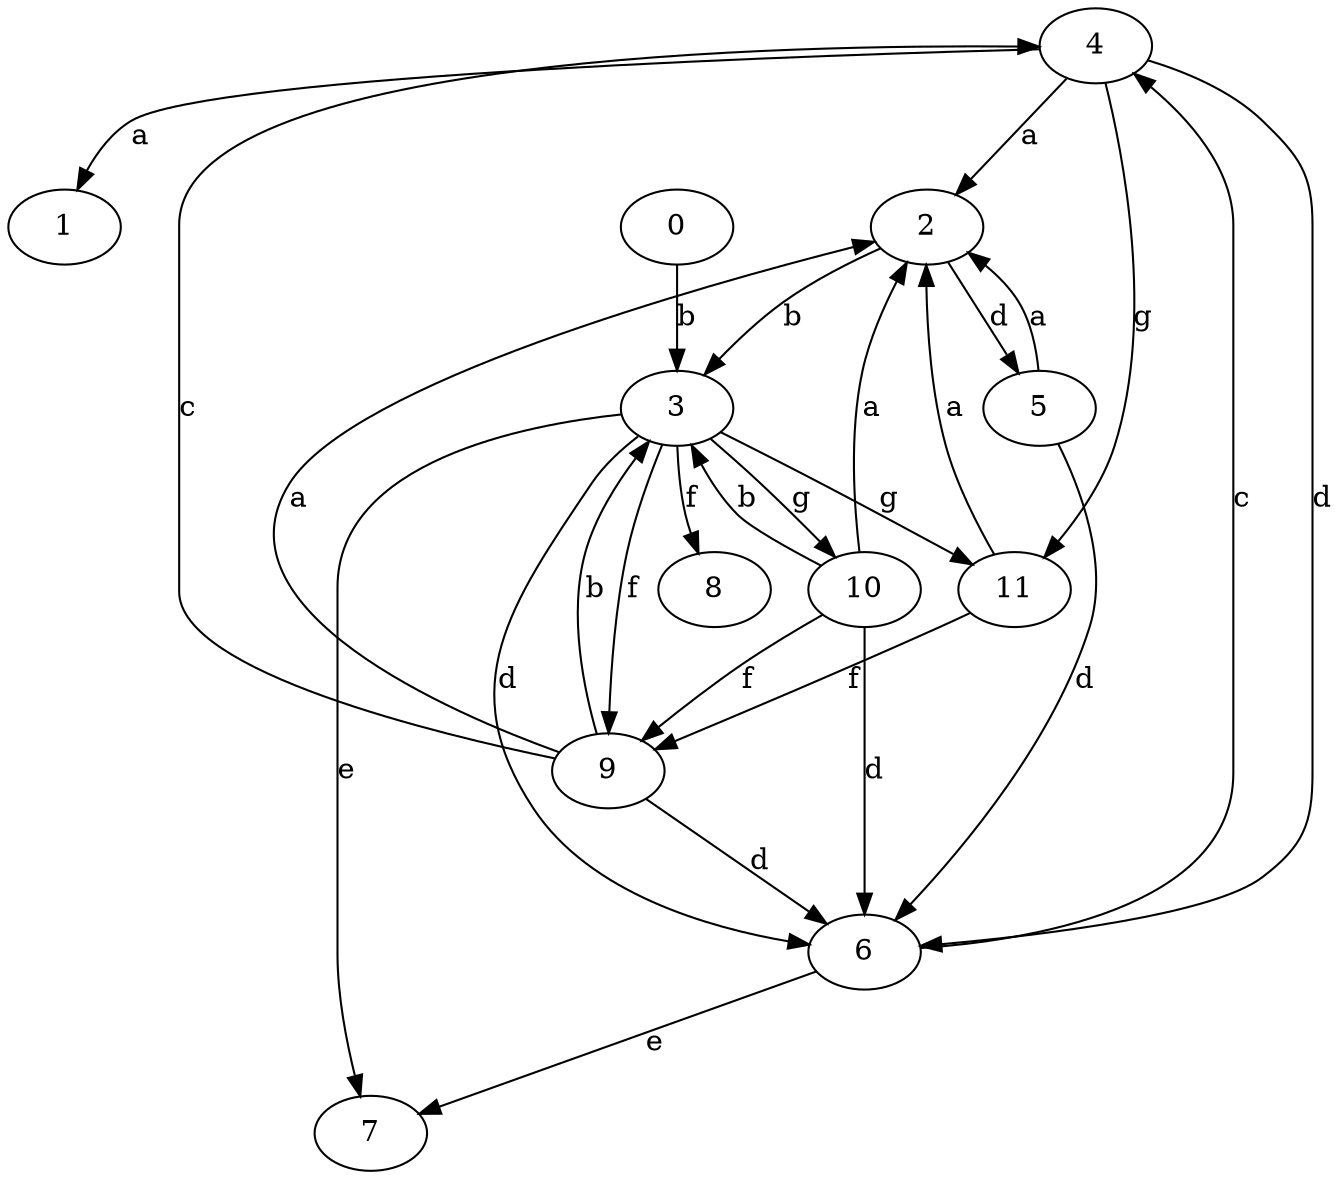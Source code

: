 strict digraph  {
1;
2;
3;
4;
5;
6;
0;
7;
8;
9;
10;
11;
2 -> 3  [label=b];
2 -> 5  [label=d];
3 -> 6  [label=d];
3 -> 7  [label=e];
3 -> 8  [label=f];
3 -> 9  [label=f];
3 -> 10  [label=g];
3 -> 11  [label=g];
4 -> 1  [label=a];
4 -> 2  [label=a];
4 -> 6  [label=d];
4 -> 11  [label=g];
5 -> 2  [label=a];
5 -> 6  [label=d];
6 -> 4  [label=c];
6 -> 7  [label=e];
0 -> 3  [label=b];
9 -> 2  [label=a];
9 -> 3  [label=b];
9 -> 4  [label=c];
9 -> 6  [label=d];
10 -> 2  [label=a];
10 -> 3  [label=b];
10 -> 6  [label=d];
10 -> 9  [label=f];
11 -> 2  [label=a];
11 -> 9  [label=f];
}
